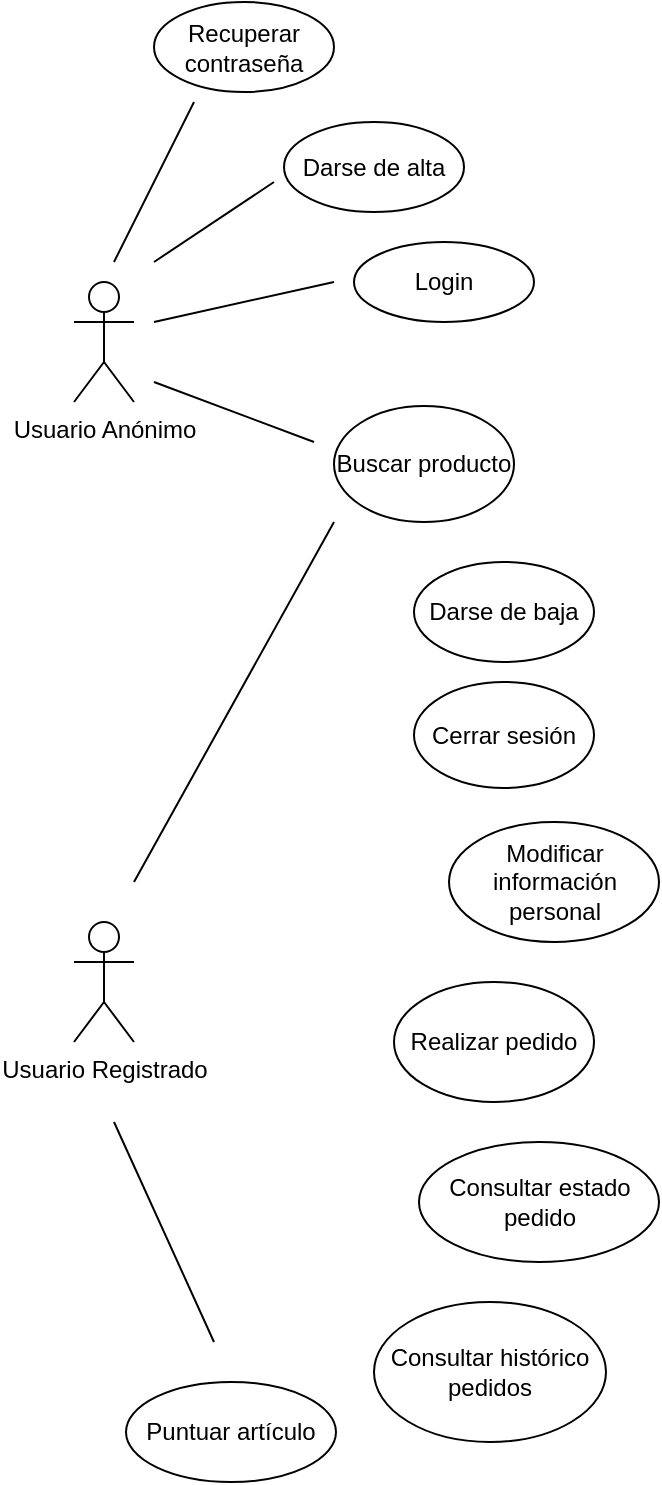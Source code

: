 <mxfile version="12.0.0" type="device" pages="1"><diagram name="Page-1" id="e7e014a7-5840-1c2e-5031-d8a46d1fe8dd"><mxGraphModel dx="1012" dy="515" grid="1" gridSize="10" guides="1" tooltips="1" connect="1" arrows="1" fold="1" page="1" pageScale="1" pageWidth="1169" pageHeight="826" background="#ffffff" math="0" shadow="0"><root><mxCell id="0"/><mxCell id="1" parent="0"/><mxCell id="yu4y-RxOPxvFgfwygN1e-41" value="&lt;div&gt;Usuario Anónimo&lt;/div&gt;" style="shape=umlActor;verticalLabelPosition=bottom;labelBackgroundColor=#ffffff;verticalAlign=top;html=1;outlineConnect=0;" parent="1" vertex="1"><mxGeometry x="80" y="160" width="30" height="60" as="geometry"/></mxCell><mxCell id="yu4y-RxOPxvFgfwygN1e-47" value="Usuario Registrado" style="shape=umlActor;verticalLabelPosition=bottom;labelBackgroundColor=#ffffff;verticalAlign=top;html=1;outlineConnect=0;" parent="1" vertex="1"><mxGeometry x="80" y="480" width="30" height="60" as="geometry"/></mxCell><mxCell id="yu4y-RxOPxvFgfwygN1e-61" value="Darse de alta" style="ellipse;whiteSpace=wrap;html=1;" parent="1" vertex="1"><mxGeometry x="185" y="80" width="90" height="45" as="geometry"/></mxCell><mxCell id="yu4y-RxOPxvFgfwygN1e-62" value="Login" style="ellipse;whiteSpace=wrap;html=1;" parent="1" vertex="1"><mxGeometry x="220" y="140" width="90" height="40" as="geometry"/></mxCell><mxCell id="yu4y-RxOPxvFgfwygN1e-64" value="Buscar producto" style="ellipse;whiteSpace=wrap;html=1;" parent="1" vertex="1"><mxGeometry x="210" y="222" width="90" height="58" as="geometry"/></mxCell><mxCell id="yu4y-RxOPxvFgfwygN1e-65" value="Darse de baja" style="ellipse;whiteSpace=wrap;html=1;" parent="1" vertex="1"><mxGeometry x="250" y="300" width="90" height="50" as="geometry"/></mxCell><mxCell id="yu4y-RxOPxvFgfwygN1e-66" value="Modificar información personal" style="ellipse;whiteSpace=wrap;html=1;" parent="1" vertex="1"><mxGeometry x="267.5" y="430" width="105" height="60" as="geometry"/></mxCell><mxCell id="yu4y-RxOPxvFgfwygN1e-67" value="Cerrar sesión" style="ellipse;whiteSpace=wrap;html=1;" parent="1" vertex="1"><mxGeometry x="250" y="360" width="90" height="53" as="geometry"/></mxCell><mxCell id="yu4y-RxOPxvFgfwygN1e-68" value="Realizar pedido" style="ellipse;whiteSpace=wrap;html=1;" parent="1" vertex="1"><mxGeometry x="240" y="510" width="100" height="60" as="geometry"/></mxCell><mxCell id="yu4y-RxOPxvFgfwygN1e-69" value="Consultar estado pedido" style="ellipse;whiteSpace=wrap;html=1;" parent="1" vertex="1"><mxGeometry x="252.5" y="590" width="120" height="60" as="geometry"/></mxCell><mxCell id="yu4y-RxOPxvFgfwygN1e-70" value="Consultar histórico pedidos" style="ellipse;whiteSpace=wrap;html=1;" parent="1" vertex="1"><mxGeometry x="230" y="670" width="116" height="70" as="geometry"/></mxCell><mxCell id="yu4y-RxOPxvFgfwygN1e-71" value="Puntuar artículo" style="ellipse;whiteSpace=wrap;html=1;" parent="1" vertex="1"><mxGeometry x="106" y="710" width="105" height="50" as="geometry"/></mxCell><mxCell id="yu4y-RxOPxvFgfwygN1e-72" value="Recuperar contraseña" style="ellipse;whiteSpace=wrap;html=1;" parent="1" vertex="1"><mxGeometry x="120" y="20" width="90" height="45" as="geometry"/></mxCell><mxCell id="yu4y-RxOPxvFgfwygN1e-73" value="" style="endArrow=none;html=1;" parent="1" edge="1"><mxGeometry width="50" height="50" relative="1" as="geometry"><mxPoint x="100" y="150" as="sourcePoint"/><mxPoint x="140" y="70" as="targetPoint"/></mxGeometry></mxCell><mxCell id="yu4y-RxOPxvFgfwygN1e-74" value="" style="endArrow=none;html=1;" parent="1" edge="1"><mxGeometry width="50" height="50" relative="1" as="geometry"><mxPoint x="120" y="150" as="sourcePoint"/><mxPoint x="180" y="110" as="targetPoint"/></mxGeometry></mxCell><mxCell id="yu4y-RxOPxvFgfwygN1e-75" value="" style="endArrow=none;html=1;" parent="1" edge="1"><mxGeometry width="50" height="50" relative="1" as="geometry"><mxPoint x="120" y="180" as="sourcePoint"/><mxPoint x="210" y="160" as="targetPoint"/></mxGeometry></mxCell><mxCell id="yu4y-RxOPxvFgfwygN1e-76" value="" style="endArrow=none;html=1;" parent="1" edge="1"><mxGeometry width="50" height="50" relative="1" as="geometry"><mxPoint x="120" y="210" as="sourcePoint"/><mxPoint x="200" y="240" as="targetPoint"/></mxGeometry></mxCell><mxCell id="yu4y-RxOPxvFgfwygN1e-77" value="" style="endArrow=none;html=1;" parent="1" edge="1"><mxGeometry width="50" height="50" relative="1" as="geometry"><mxPoint x="110" y="460" as="sourcePoint"/><mxPoint x="210" y="280" as="targetPoint"/></mxGeometry></mxCell><mxCell id="yu4y-RxOPxvFgfwygN1e-78" value="" style="endArrow=none;html=1;" parent="1" edge="1"><mxGeometry width="50" height="50" relative="1" as="geometry"><mxPoint x="150" y="690" as="sourcePoint"/><mxPoint x="100" y="580" as="targetPoint"/></mxGeometry></mxCell></root></mxGraphModel></diagram></mxfile>